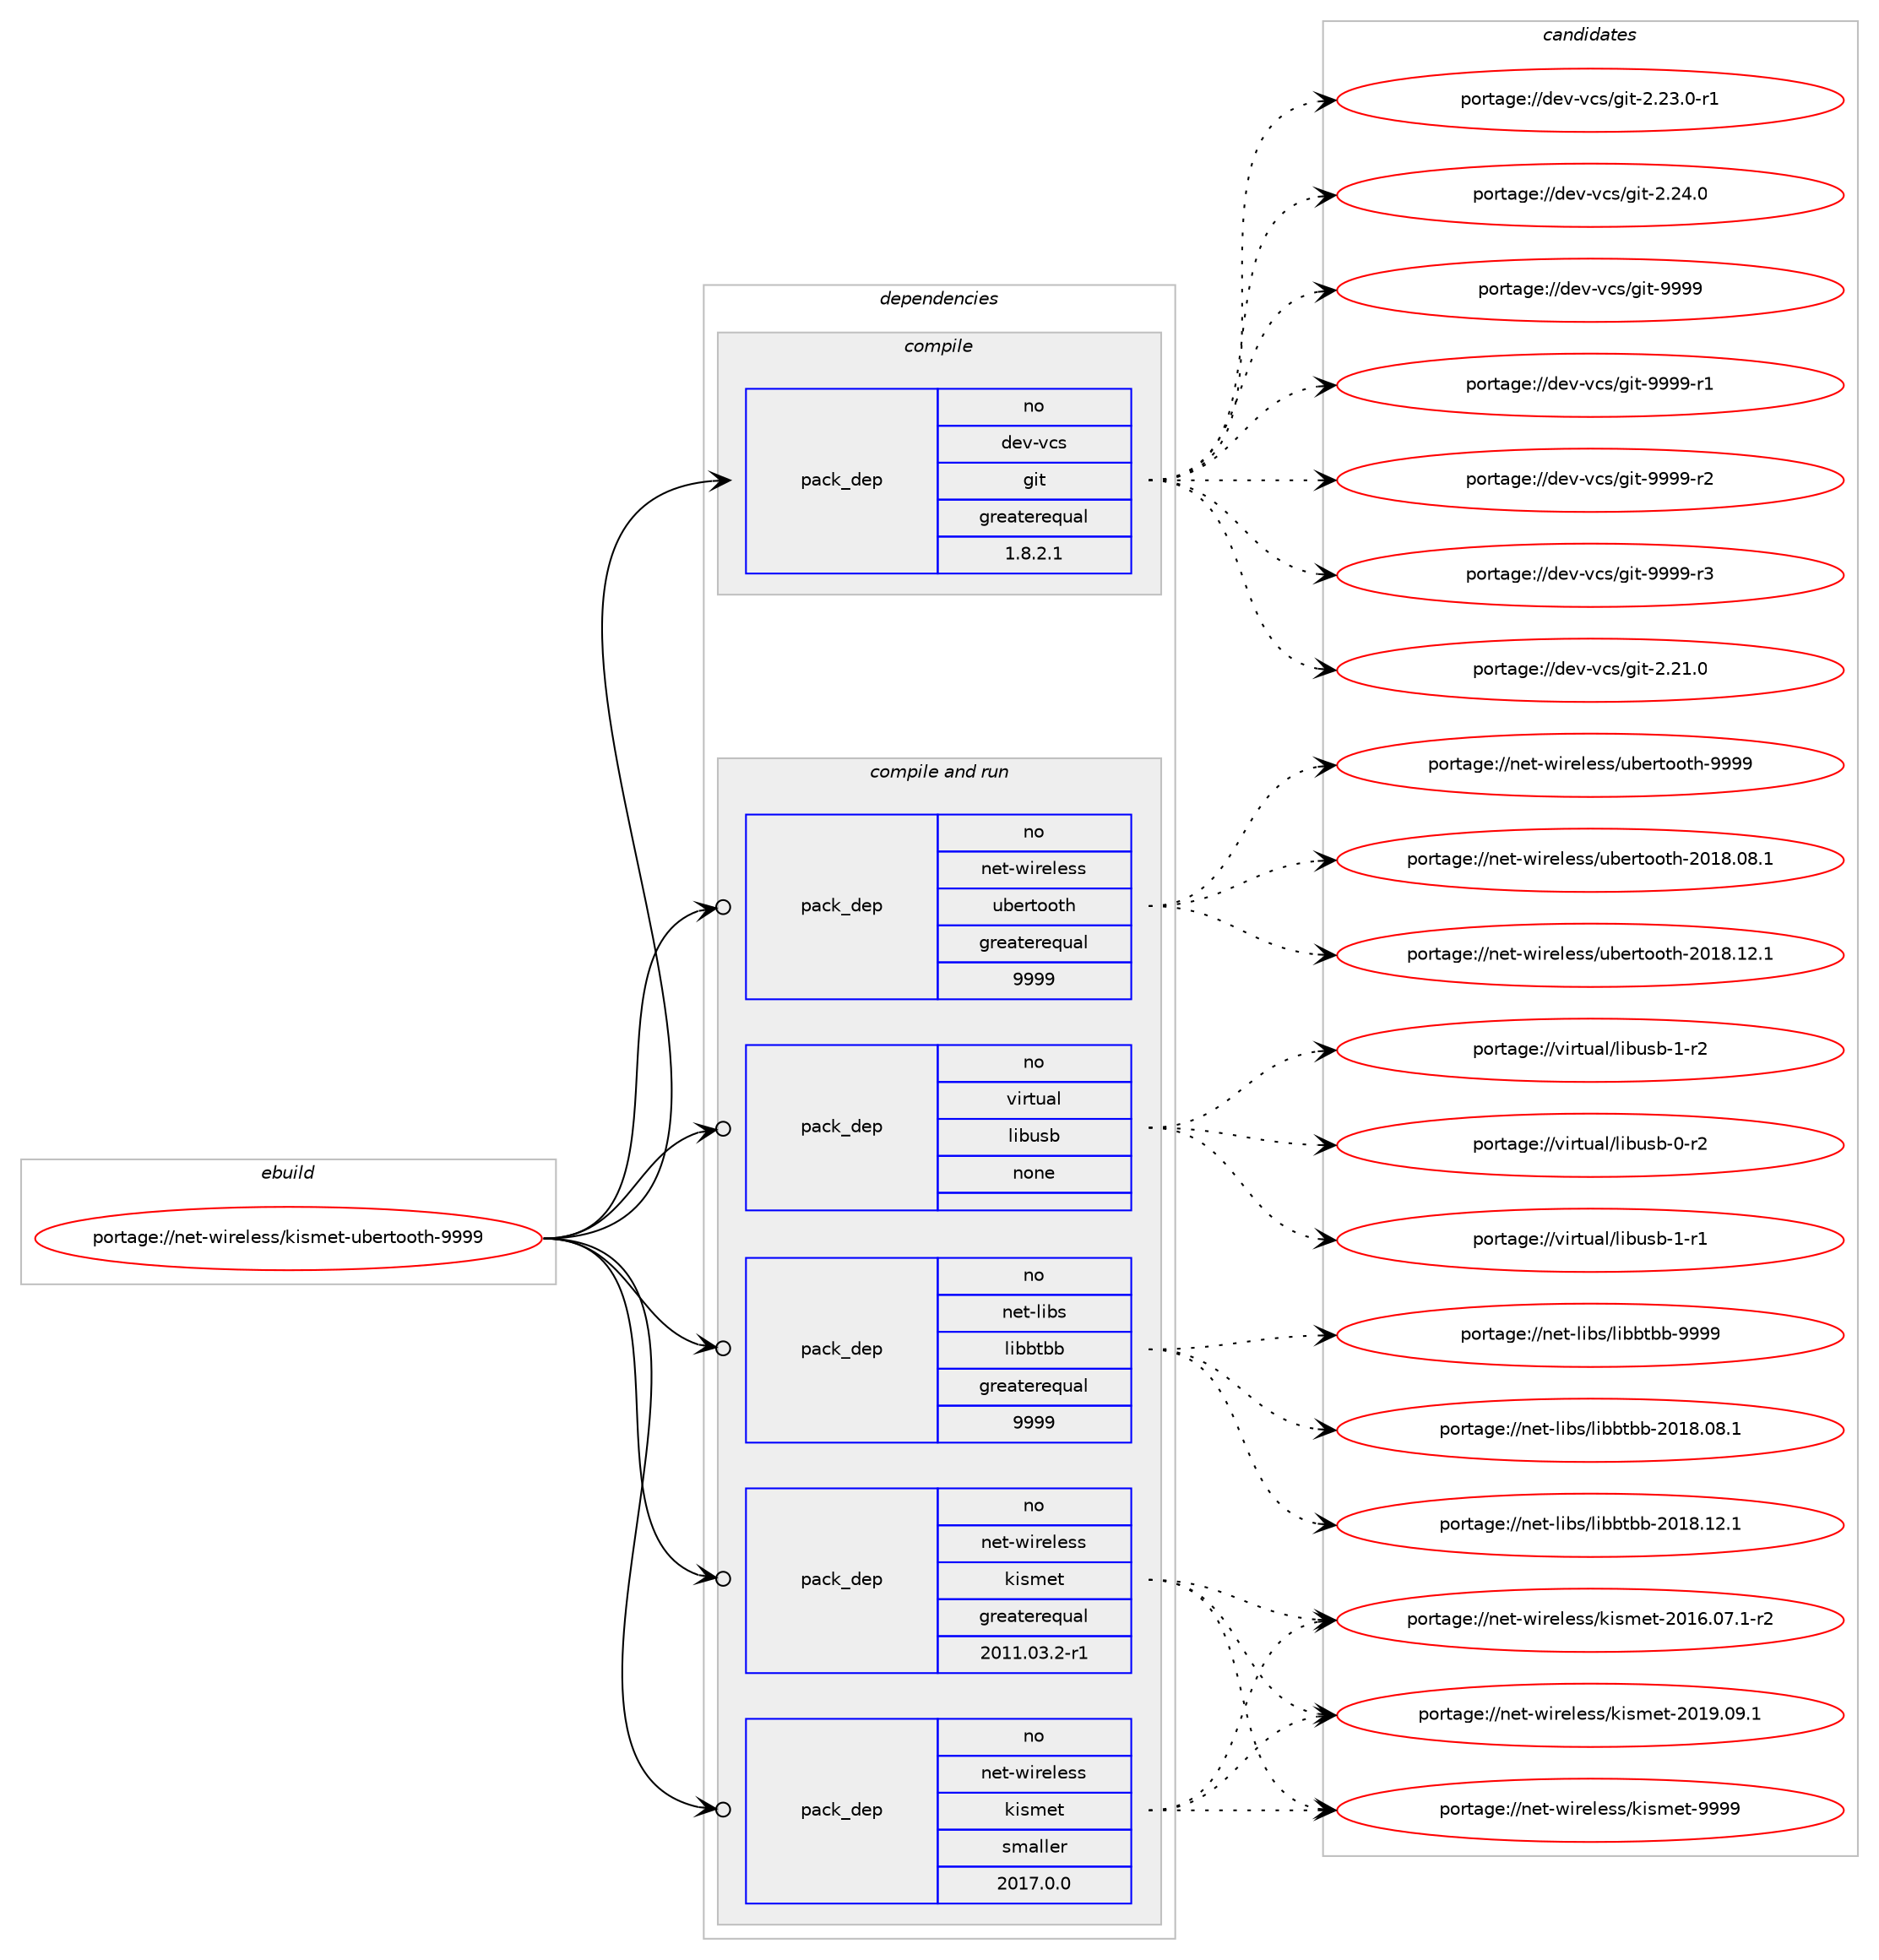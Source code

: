 digraph prolog {

# *************
# Graph options
# *************

newrank=true;
concentrate=true;
compound=true;
graph [rankdir=LR,fontname=Helvetica,fontsize=10,ranksep=1.5];#, ranksep=2.5, nodesep=0.2];
edge  [arrowhead=vee];
node  [fontname=Helvetica,fontsize=10];

# **********
# The ebuild
# **********

subgraph cluster_leftcol {
color=gray;
rank=same;
label=<<i>ebuild</i>>;
id [label="portage://net-wireless/kismet-ubertooth-9999", color=red, width=4, href="../net-wireless/kismet-ubertooth-9999.svg"];
}

# ****************
# The dependencies
# ****************

subgraph cluster_midcol {
color=gray;
label=<<i>dependencies</i>>;
subgraph cluster_compile {
fillcolor="#eeeeee";
style=filled;
label=<<i>compile</i>>;
subgraph pack277097 {
dependency378180 [label=<<TABLE BORDER="0" CELLBORDER="1" CELLSPACING="0" CELLPADDING="4" WIDTH="220"><TR><TD ROWSPAN="6" CELLPADDING="30">pack_dep</TD></TR><TR><TD WIDTH="110">no</TD></TR><TR><TD>dev-vcs</TD></TR><TR><TD>git</TD></TR><TR><TD>greaterequal</TD></TR><TR><TD>1.8.2.1</TD></TR></TABLE>>, shape=none, color=blue];
}
id:e -> dependency378180:w [weight=20,style="solid",arrowhead="vee"];
}
subgraph cluster_compileandrun {
fillcolor="#eeeeee";
style=filled;
label=<<i>compile and run</i>>;
subgraph pack277098 {
dependency378181 [label=<<TABLE BORDER="0" CELLBORDER="1" CELLSPACING="0" CELLPADDING="4" WIDTH="220"><TR><TD ROWSPAN="6" CELLPADDING="30">pack_dep</TD></TR><TR><TD WIDTH="110">no</TD></TR><TR><TD>net-libs</TD></TR><TR><TD>libbtbb</TD></TR><TR><TD>greaterequal</TD></TR><TR><TD>9999</TD></TR></TABLE>>, shape=none, color=blue];
}
id:e -> dependency378181:w [weight=20,style="solid",arrowhead="odotvee"];
subgraph pack277099 {
dependency378182 [label=<<TABLE BORDER="0" CELLBORDER="1" CELLSPACING="0" CELLPADDING="4" WIDTH="220"><TR><TD ROWSPAN="6" CELLPADDING="30">pack_dep</TD></TR><TR><TD WIDTH="110">no</TD></TR><TR><TD>net-wireless</TD></TR><TR><TD>kismet</TD></TR><TR><TD>greaterequal</TD></TR><TR><TD>2011.03.2-r1</TD></TR></TABLE>>, shape=none, color=blue];
}
id:e -> dependency378182:w [weight=20,style="solid",arrowhead="odotvee"];
subgraph pack277100 {
dependency378183 [label=<<TABLE BORDER="0" CELLBORDER="1" CELLSPACING="0" CELLPADDING="4" WIDTH="220"><TR><TD ROWSPAN="6" CELLPADDING="30">pack_dep</TD></TR><TR><TD WIDTH="110">no</TD></TR><TR><TD>net-wireless</TD></TR><TR><TD>kismet</TD></TR><TR><TD>smaller</TD></TR><TR><TD>2017.0.0</TD></TR></TABLE>>, shape=none, color=blue];
}
id:e -> dependency378183:w [weight=20,style="solid",arrowhead="odotvee"];
subgraph pack277101 {
dependency378184 [label=<<TABLE BORDER="0" CELLBORDER="1" CELLSPACING="0" CELLPADDING="4" WIDTH="220"><TR><TD ROWSPAN="6" CELLPADDING="30">pack_dep</TD></TR><TR><TD WIDTH="110">no</TD></TR><TR><TD>net-wireless</TD></TR><TR><TD>ubertooth</TD></TR><TR><TD>greaterequal</TD></TR><TR><TD>9999</TD></TR></TABLE>>, shape=none, color=blue];
}
id:e -> dependency378184:w [weight=20,style="solid",arrowhead="odotvee"];
subgraph pack277102 {
dependency378185 [label=<<TABLE BORDER="0" CELLBORDER="1" CELLSPACING="0" CELLPADDING="4" WIDTH="220"><TR><TD ROWSPAN="6" CELLPADDING="30">pack_dep</TD></TR><TR><TD WIDTH="110">no</TD></TR><TR><TD>virtual</TD></TR><TR><TD>libusb</TD></TR><TR><TD>none</TD></TR><TR><TD></TD></TR></TABLE>>, shape=none, color=blue];
}
id:e -> dependency378185:w [weight=20,style="solid",arrowhead="odotvee"];
}
subgraph cluster_run {
fillcolor="#eeeeee";
style=filled;
label=<<i>run</i>>;
}
}

# **************
# The candidates
# **************

subgraph cluster_choices {
rank=same;
color=gray;
label=<<i>candidates</i>>;

subgraph choice277097 {
color=black;
nodesep=1;
choiceportage10010111845118991154710310511645504650494648 [label="portage://dev-vcs/git-2.21.0", color=red, width=4,href="../dev-vcs/git-2.21.0.svg"];
choiceportage100101118451189911547103105116455046505146484511449 [label="portage://dev-vcs/git-2.23.0-r1", color=red, width=4,href="../dev-vcs/git-2.23.0-r1.svg"];
choiceportage10010111845118991154710310511645504650524648 [label="portage://dev-vcs/git-2.24.0", color=red, width=4,href="../dev-vcs/git-2.24.0.svg"];
choiceportage1001011184511899115471031051164557575757 [label="portage://dev-vcs/git-9999", color=red, width=4,href="../dev-vcs/git-9999.svg"];
choiceportage10010111845118991154710310511645575757574511449 [label="portage://dev-vcs/git-9999-r1", color=red, width=4,href="../dev-vcs/git-9999-r1.svg"];
choiceportage10010111845118991154710310511645575757574511450 [label="portage://dev-vcs/git-9999-r2", color=red, width=4,href="../dev-vcs/git-9999-r2.svg"];
choiceportage10010111845118991154710310511645575757574511451 [label="portage://dev-vcs/git-9999-r3", color=red, width=4,href="../dev-vcs/git-9999-r3.svg"];
dependency378180:e -> choiceportage10010111845118991154710310511645504650494648:w [style=dotted,weight="100"];
dependency378180:e -> choiceportage100101118451189911547103105116455046505146484511449:w [style=dotted,weight="100"];
dependency378180:e -> choiceportage10010111845118991154710310511645504650524648:w [style=dotted,weight="100"];
dependency378180:e -> choiceportage1001011184511899115471031051164557575757:w [style=dotted,weight="100"];
dependency378180:e -> choiceportage10010111845118991154710310511645575757574511449:w [style=dotted,weight="100"];
dependency378180:e -> choiceportage10010111845118991154710310511645575757574511450:w [style=dotted,weight="100"];
dependency378180:e -> choiceportage10010111845118991154710310511645575757574511451:w [style=dotted,weight="100"];
}
subgraph choice277098 {
color=black;
nodesep=1;
choiceportage1101011164510810598115471081059898116989845504849564648564649 [label="portage://net-libs/libbtbb-2018.08.1", color=red, width=4,href="../net-libs/libbtbb-2018.08.1.svg"];
choiceportage1101011164510810598115471081059898116989845504849564649504649 [label="portage://net-libs/libbtbb-2018.12.1", color=red, width=4,href="../net-libs/libbtbb-2018.12.1.svg"];
choiceportage110101116451081059811547108105989811698984557575757 [label="portage://net-libs/libbtbb-9999", color=red, width=4,href="../net-libs/libbtbb-9999.svg"];
dependency378181:e -> choiceportage1101011164510810598115471081059898116989845504849564648564649:w [style=dotted,weight="100"];
dependency378181:e -> choiceportage1101011164510810598115471081059898116989845504849564649504649:w [style=dotted,weight="100"];
dependency378181:e -> choiceportage110101116451081059811547108105989811698984557575757:w [style=dotted,weight="100"];
}
subgraph choice277099 {
color=black;
nodesep=1;
choiceportage1101011164511910511410110810111511547107105115109101116455048495446485546494511450 [label="portage://net-wireless/kismet-2016.07.1-r2", color=red, width=4,href="../net-wireless/kismet-2016.07.1-r2.svg"];
choiceportage110101116451191051141011081011151154710710511510910111645504849574648574649 [label="portage://net-wireless/kismet-2019.09.1", color=red, width=4,href="../net-wireless/kismet-2019.09.1.svg"];
choiceportage11010111645119105114101108101115115471071051151091011164557575757 [label="portage://net-wireless/kismet-9999", color=red, width=4,href="../net-wireless/kismet-9999.svg"];
dependency378182:e -> choiceportage1101011164511910511410110810111511547107105115109101116455048495446485546494511450:w [style=dotted,weight="100"];
dependency378182:e -> choiceportage110101116451191051141011081011151154710710511510910111645504849574648574649:w [style=dotted,weight="100"];
dependency378182:e -> choiceportage11010111645119105114101108101115115471071051151091011164557575757:w [style=dotted,weight="100"];
}
subgraph choice277100 {
color=black;
nodesep=1;
choiceportage1101011164511910511410110810111511547107105115109101116455048495446485546494511450 [label="portage://net-wireless/kismet-2016.07.1-r2", color=red, width=4,href="../net-wireless/kismet-2016.07.1-r2.svg"];
choiceportage110101116451191051141011081011151154710710511510910111645504849574648574649 [label="portage://net-wireless/kismet-2019.09.1", color=red, width=4,href="../net-wireless/kismet-2019.09.1.svg"];
choiceportage11010111645119105114101108101115115471071051151091011164557575757 [label="portage://net-wireless/kismet-9999", color=red, width=4,href="../net-wireless/kismet-9999.svg"];
dependency378183:e -> choiceportage1101011164511910511410110810111511547107105115109101116455048495446485546494511450:w [style=dotted,weight="100"];
dependency378183:e -> choiceportage110101116451191051141011081011151154710710511510910111645504849574648574649:w [style=dotted,weight="100"];
dependency378183:e -> choiceportage11010111645119105114101108101115115471071051151091011164557575757:w [style=dotted,weight="100"];
}
subgraph choice277101 {
color=black;
nodesep=1;
choiceportage11010111645119105114101108101115115471179810111411611111111610445504849564648564649 [label="portage://net-wireless/ubertooth-2018.08.1", color=red, width=4,href="../net-wireless/ubertooth-2018.08.1.svg"];
choiceportage11010111645119105114101108101115115471179810111411611111111610445504849564649504649 [label="portage://net-wireless/ubertooth-2018.12.1", color=red, width=4,href="../net-wireless/ubertooth-2018.12.1.svg"];
choiceportage1101011164511910511410110810111511547117981011141161111111161044557575757 [label="portage://net-wireless/ubertooth-9999", color=red, width=4,href="../net-wireless/ubertooth-9999.svg"];
dependency378184:e -> choiceportage11010111645119105114101108101115115471179810111411611111111610445504849564648564649:w [style=dotted,weight="100"];
dependency378184:e -> choiceportage11010111645119105114101108101115115471179810111411611111111610445504849564649504649:w [style=dotted,weight="100"];
dependency378184:e -> choiceportage1101011164511910511410110810111511547117981011141161111111161044557575757:w [style=dotted,weight="100"];
}
subgraph choice277102 {
color=black;
nodesep=1;
choiceportage1181051141161179710847108105981171159845484511450 [label="portage://virtual/libusb-0-r2", color=red, width=4,href="../virtual/libusb-0-r2.svg"];
choiceportage1181051141161179710847108105981171159845494511449 [label="portage://virtual/libusb-1-r1", color=red, width=4,href="../virtual/libusb-1-r1.svg"];
choiceportage1181051141161179710847108105981171159845494511450 [label="portage://virtual/libusb-1-r2", color=red, width=4,href="../virtual/libusb-1-r2.svg"];
dependency378185:e -> choiceportage1181051141161179710847108105981171159845484511450:w [style=dotted,weight="100"];
dependency378185:e -> choiceportage1181051141161179710847108105981171159845494511449:w [style=dotted,weight="100"];
dependency378185:e -> choiceportage1181051141161179710847108105981171159845494511450:w [style=dotted,weight="100"];
}
}

}
